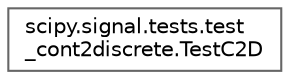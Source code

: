 digraph "Graphical Class Hierarchy"
{
 // LATEX_PDF_SIZE
  bgcolor="transparent";
  edge [fontname=Helvetica,fontsize=10,labelfontname=Helvetica,labelfontsize=10];
  node [fontname=Helvetica,fontsize=10,shape=box,height=0.2,width=0.4];
  rankdir="LR";
  Node0 [id="Node000000",label="scipy.signal.tests.test\l_cont2discrete.TestC2D",height=0.2,width=0.4,color="grey40", fillcolor="white", style="filled",URL="$d0/d7e/classscipy_1_1signal_1_1tests_1_1test__cont2discrete_1_1TestC2D.html",tooltip=" "];
}
